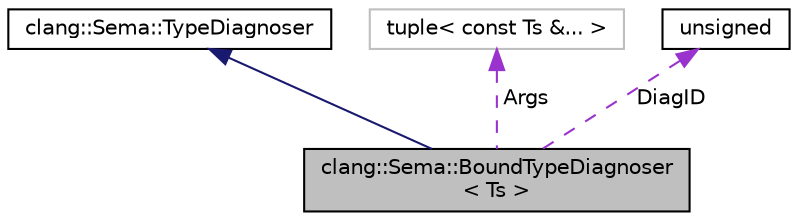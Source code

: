 digraph "clang::Sema::BoundTypeDiagnoser&lt; Ts &gt;"
{
 // LATEX_PDF_SIZE
  bgcolor="transparent";
  edge [fontname="Helvetica",fontsize="10",labelfontname="Helvetica",labelfontsize="10"];
  node [fontname="Helvetica",fontsize="10",shape=record];
  Node1 [label="clang::Sema::BoundTypeDiagnoser\l\< Ts \>",height=0.2,width=0.4,color="black", fillcolor="grey75", style="filled", fontcolor="black",tooltip=" "];
  Node2 -> Node1 [dir="back",color="midnightblue",fontsize="10",style="solid",fontname="Helvetica"];
  Node2 [label="clang::Sema::TypeDiagnoser",height=0.2,width=0.4,color="black",URL="$structclang_1_1Sema_1_1TypeDiagnoser.html",tooltip="Abstract class used to diagnose incomplete types."];
  Node3 -> Node1 [dir="back",color="darkorchid3",fontsize="10",style="dashed",label=" Args" ,fontname="Helvetica"];
  Node3 [label="tuple\< const Ts &... \>",height=0.2,width=0.4,color="grey75",tooltip=" "];
  Node4 -> Node1 [dir="back",color="darkorchid3",fontsize="10",style="dashed",label=" DiagID" ,fontname="Helvetica"];
  Node4 [label="unsigned",height=0.2,width=0.4,color="black",URL="$classunsigned.html",tooltip=" "];
}
